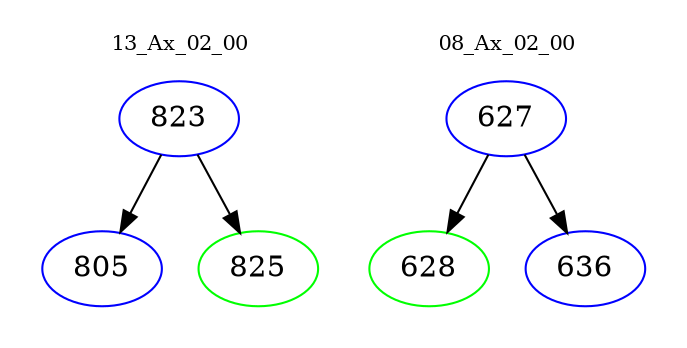 digraph{
subgraph cluster_0 {
color = white
label = "13_Ax_02_00";
fontsize=10;
T0_823 [label="823", color="blue"]
T0_823 -> T0_805 [color="black"]
T0_805 [label="805", color="blue"]
T0_823 -> T0_825 [color="black"]
T0_825 [label="825", color="green"]
}
subgraph cluster_1 {
color = white
label = "08_Ax_02_00";
fontsize=10;
T1_627 [label="627", color="blue"]
T1_627 -> T1_628 [color="black"]
T1_628 [label="628", color="green"]
T1_627 -> T1_636 [color="black"]
T1_636 [label="636", color="blue"]
}
}
